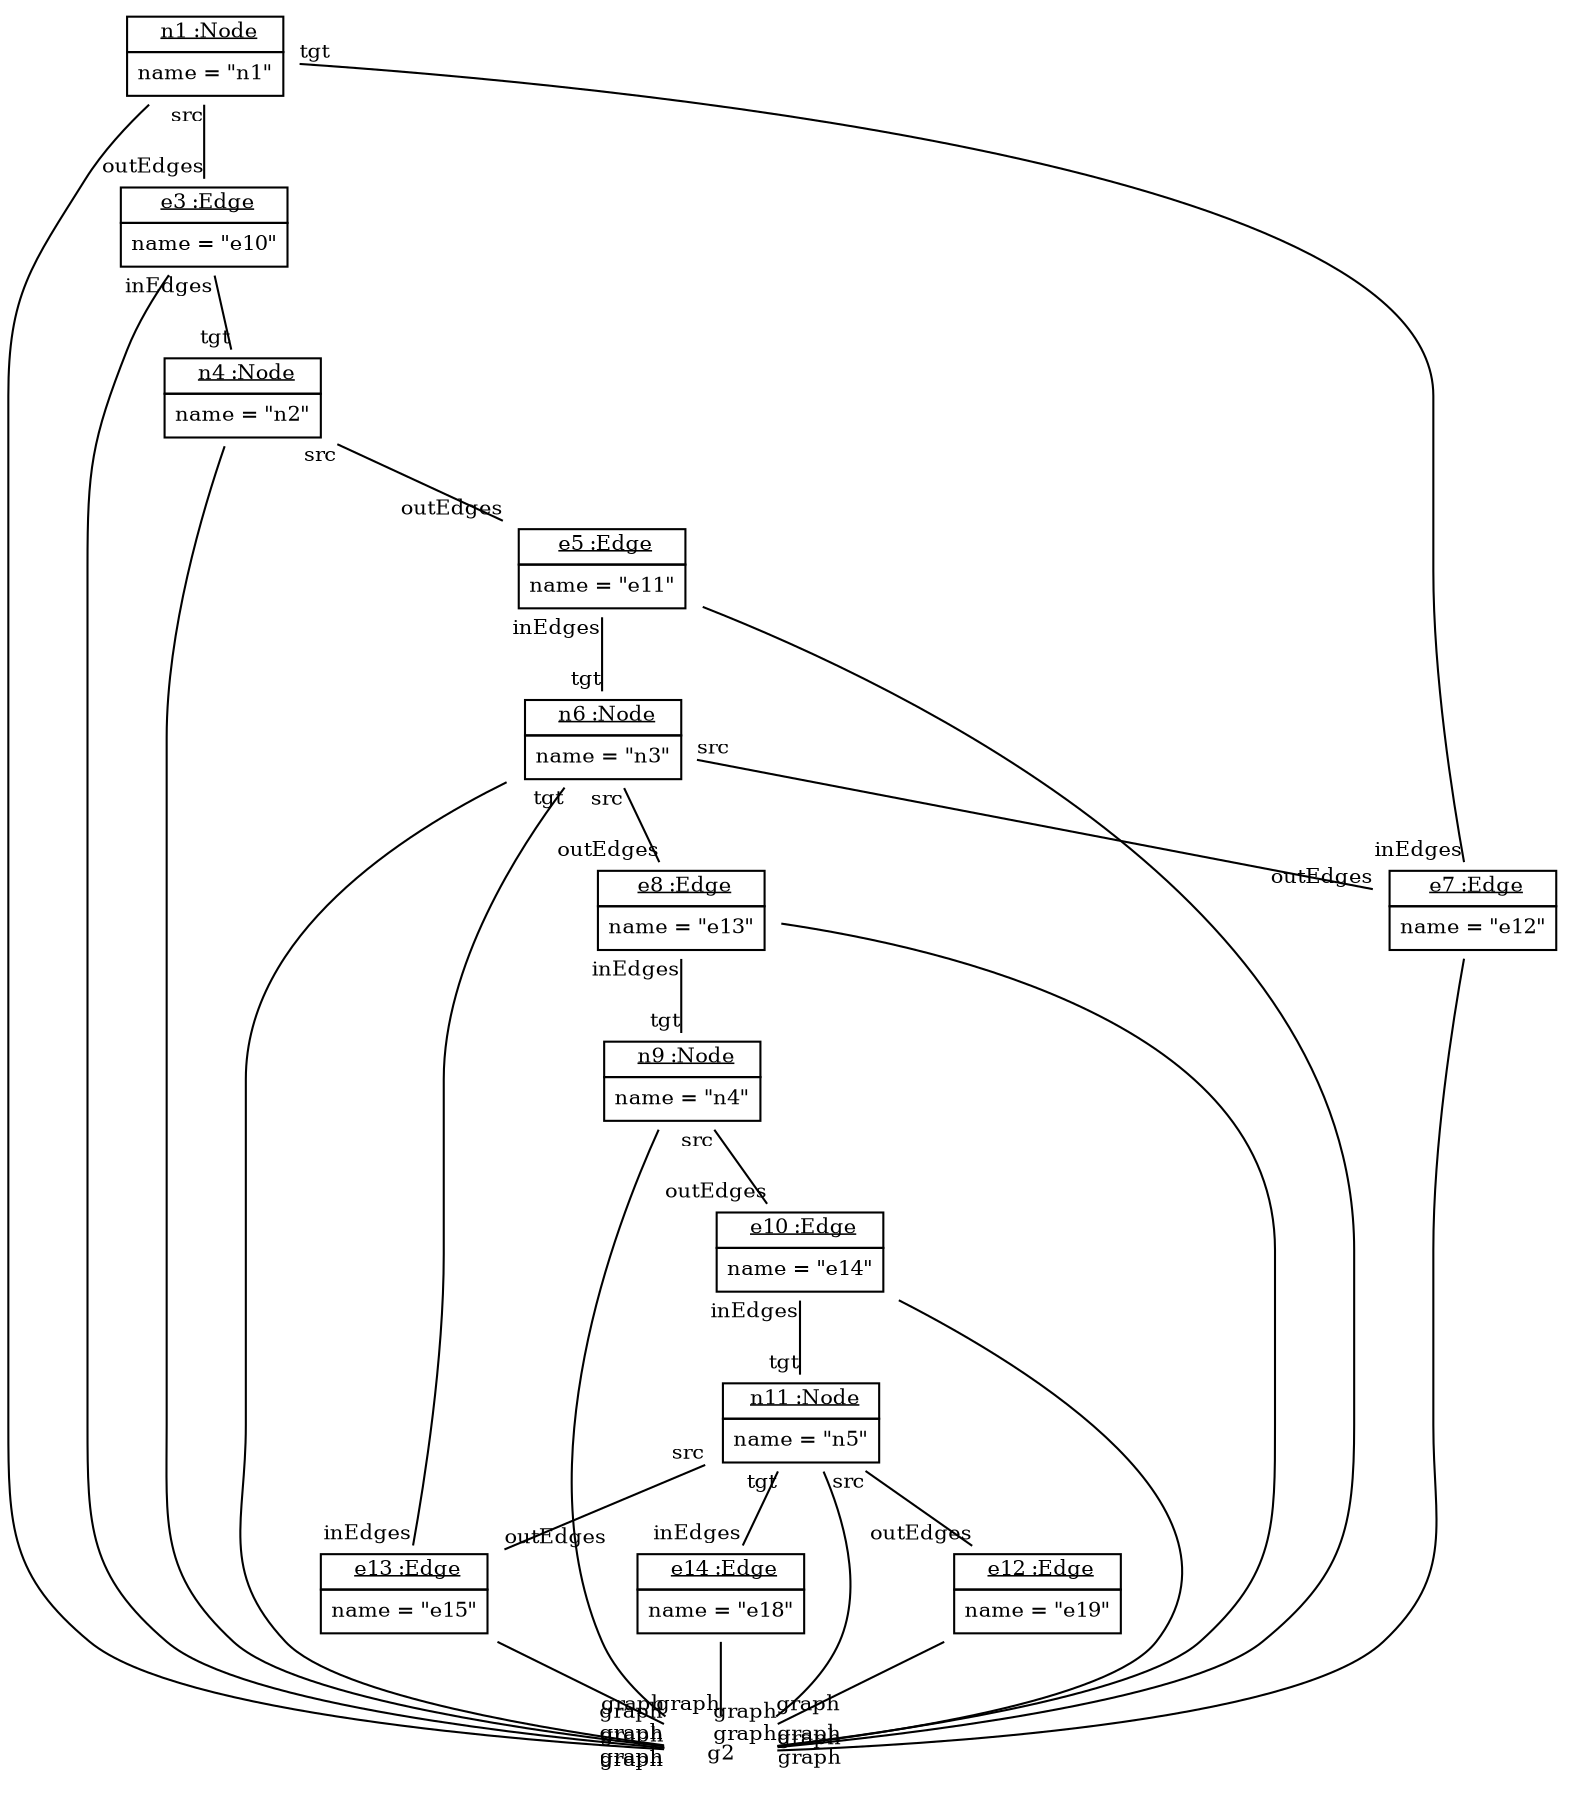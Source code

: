 graph ObjectDiagram {
   node [shape = none, fontsize = 10];
   edge [fontsize = 10];

n1 [label=<<table border='0' cellborder='1' cellspacing='0'> <tr> <td> <u>n1 :Node</u></td></tr><tr><td><table border='0' cellborder='0' cellspacing='0'><tr><td>name = "n1"</td></tr></table></td></tr></table>>];
e3 [label=<<table border='0' cellborder='1' cellspacing='0'> <tr> <td> <u>e3 :Edge</u></td></tr><tr><td><table border='0' cellborder='0' cellspacing='0'><tr><td>name = "e10"</td></tr></table></td></tr></table>>];
n4 [label=<<table border='0' cellborder='1' cellspacing='0'> <tr> <td> <u>n4 :Node</u></td></tr><tr><td><table border='0' cellborder='0' cellspacing='0'><tr><td>name = "n2"</td></tr></table></td></tr></table>>];
e5 [label=<<table border='0' cellborder='1' cellspacing='0'> <tr> <td> <u>e5 :Edge</u></td></tr><tr><td><table border='0' cellborder='0' cellspacing='0'><tr><td>name = "e11"</td></tr></table></td></tr></table>>];
n6 [label=<<table border='0' cellborder='1' cellspacing='0'> <tr> <td> <u>n6 :Node</u></td></tr><tr><td><table border='0' cellborder='0' cellspacing='0'><tr><td>name = "n3"</td></tr></table></td></tr></table>>];
e7 [label=<<table border='0' cellborder='1' cellspacing='0'> <tr> <td> <u>e7 :Edge</u></td></tr><tr><td><table border='0' cellborder='0' cellspacing='0'><tr><td>name = "e12"</td></tr></table></td></tr></table>>];
e8 [label=<<table border='0' cellborder='1' cellspacing='0'> <tr> <td> <u>e8 :Edge</u></td></tr><tr><td><table border='0' cellborder='0' cellspacing='0'><tr><td>name = "e13"</td></tr></table></td></tr></table>>];
n9 [label=<<table border='0' cellborder='1' cellspacing='0'> <tr> <td> <u>n9 :Node</u></td></tr><tr><td><table border='0' cellborder='0' cellspacing='0'><tr><td>name = "n4"</td></tr></table></td></tr></table>>];
e10 [label=<<table border='0' cellborder='1' cellspacing='0'> <tr> <td> <u>e10 :Edge</u></td></tr><tr><td><table border='0' cellborder='0' cellspacing='0'><tr><td>name = "e14"</td></tr></table></td></tr></table>>];
n11 [label=<<table border='0' cellborder='1' cellspacing='0'> <tr> <td> <u>n11 :Node</u></td></tr><tr><td><table border='0' cellborder='0' cellspacing='0'><tr><td>name = "n5"</td></tr></table></td></tr></table>>];
e12 [label=<<table border='0' cellborder='1' cellspacing='0'> <tr> <td> <u>e12 :Edge</u></td></tr><tr><td><table border='0' cellborder='0' cellspacing='0'><tr><td>name = "e19"</td></tr></table></td></tr></table>>];
e13 [label=<<table border='0' cellborder='1' cellspacing='0'> <tr> <td> <u>e13 :Edge</u></td></tr><tr><td><table border='0' cellborder='0' cellspacing='0'><tr><td>name = "e15"</td></tr></table></td></tr></table>>];
e14 [label=<<table border='0' cellborder='1' cellspacing='0'> <tr> <td> <u>e14 :Edge</u></td></tr><tr><td><table border='0' cellborder='0' cellspacing='0'><tr><td>name = "e18"</td></tr></table></td></tr></table>>];

e10 -- g2 [headlabel = "graph" taillabel = ""];
e10 -- n11 [headlabel = "tgt" taillabel = "inEdges"];
e12 -- g2 [headlabel = "graph" taillabel = ""];
e13 -- g2 [headlabel = "graph" taillabel = ""];
e14 -- g2 [headlabel = "graph" taillabel = ""];
e3 -- g2 [headlabel = "graph" taillabel = ""];
e3 -- n4 [headlabel = "tgt" taillabel = "inEdges"];
e5 -- g2 [headlabel = "graph" taillabel = ""];
e5 -- n6 [headlabel = "tgt" taillabel = "inEdges"];
e7 -- g2 [headlabel = "graph" taillabel = ""];
e8 -- g2 [headlabel = "graph" taillabel = ""];
e8 -- n9 [headlabel = "tgt" taillabel = "inEdges"];
n11 -- e12 [headlabel = "outEdges" taillabel = "src"];
n11 -- e13 [headlabel = "outEdges" taillabel = "src"];
n11 -- e14 [headlabel = "inEdges" taillabel = "tgt"];
n11 -- g2 [headlabel = "graph" taillabel = ""];
n1 -- e3 [headlabel = "outEdges" taillabel = "src"];
n1 -- e7 [headlabel = "inEdges" taillabel = "tgt"];
n1 -- g2 [headlabel = "graph" taillabel = ""];
n4 -- e5 [headlabel = "outEdges" taillabel = "src"];
n4 -- g2 [headlabel = "graph" taillabel = ""];
n6 -- e13 [headlabel = "inEdges" taillabel = "tgt"];
n6 -- e7 [headlabel = "outEdges" taillabel = "src"];
n6 -- e8 [headlabel = "outEdges" taillabel = "src"];
n6 -- g2 [headlabel = "graph" taillabel = ""];
n9 -- e10 [headlabel = "outEdges" taillabel = "src"];
n9 -- g2 [headlabel = "graph" taillabel = ""];
}
